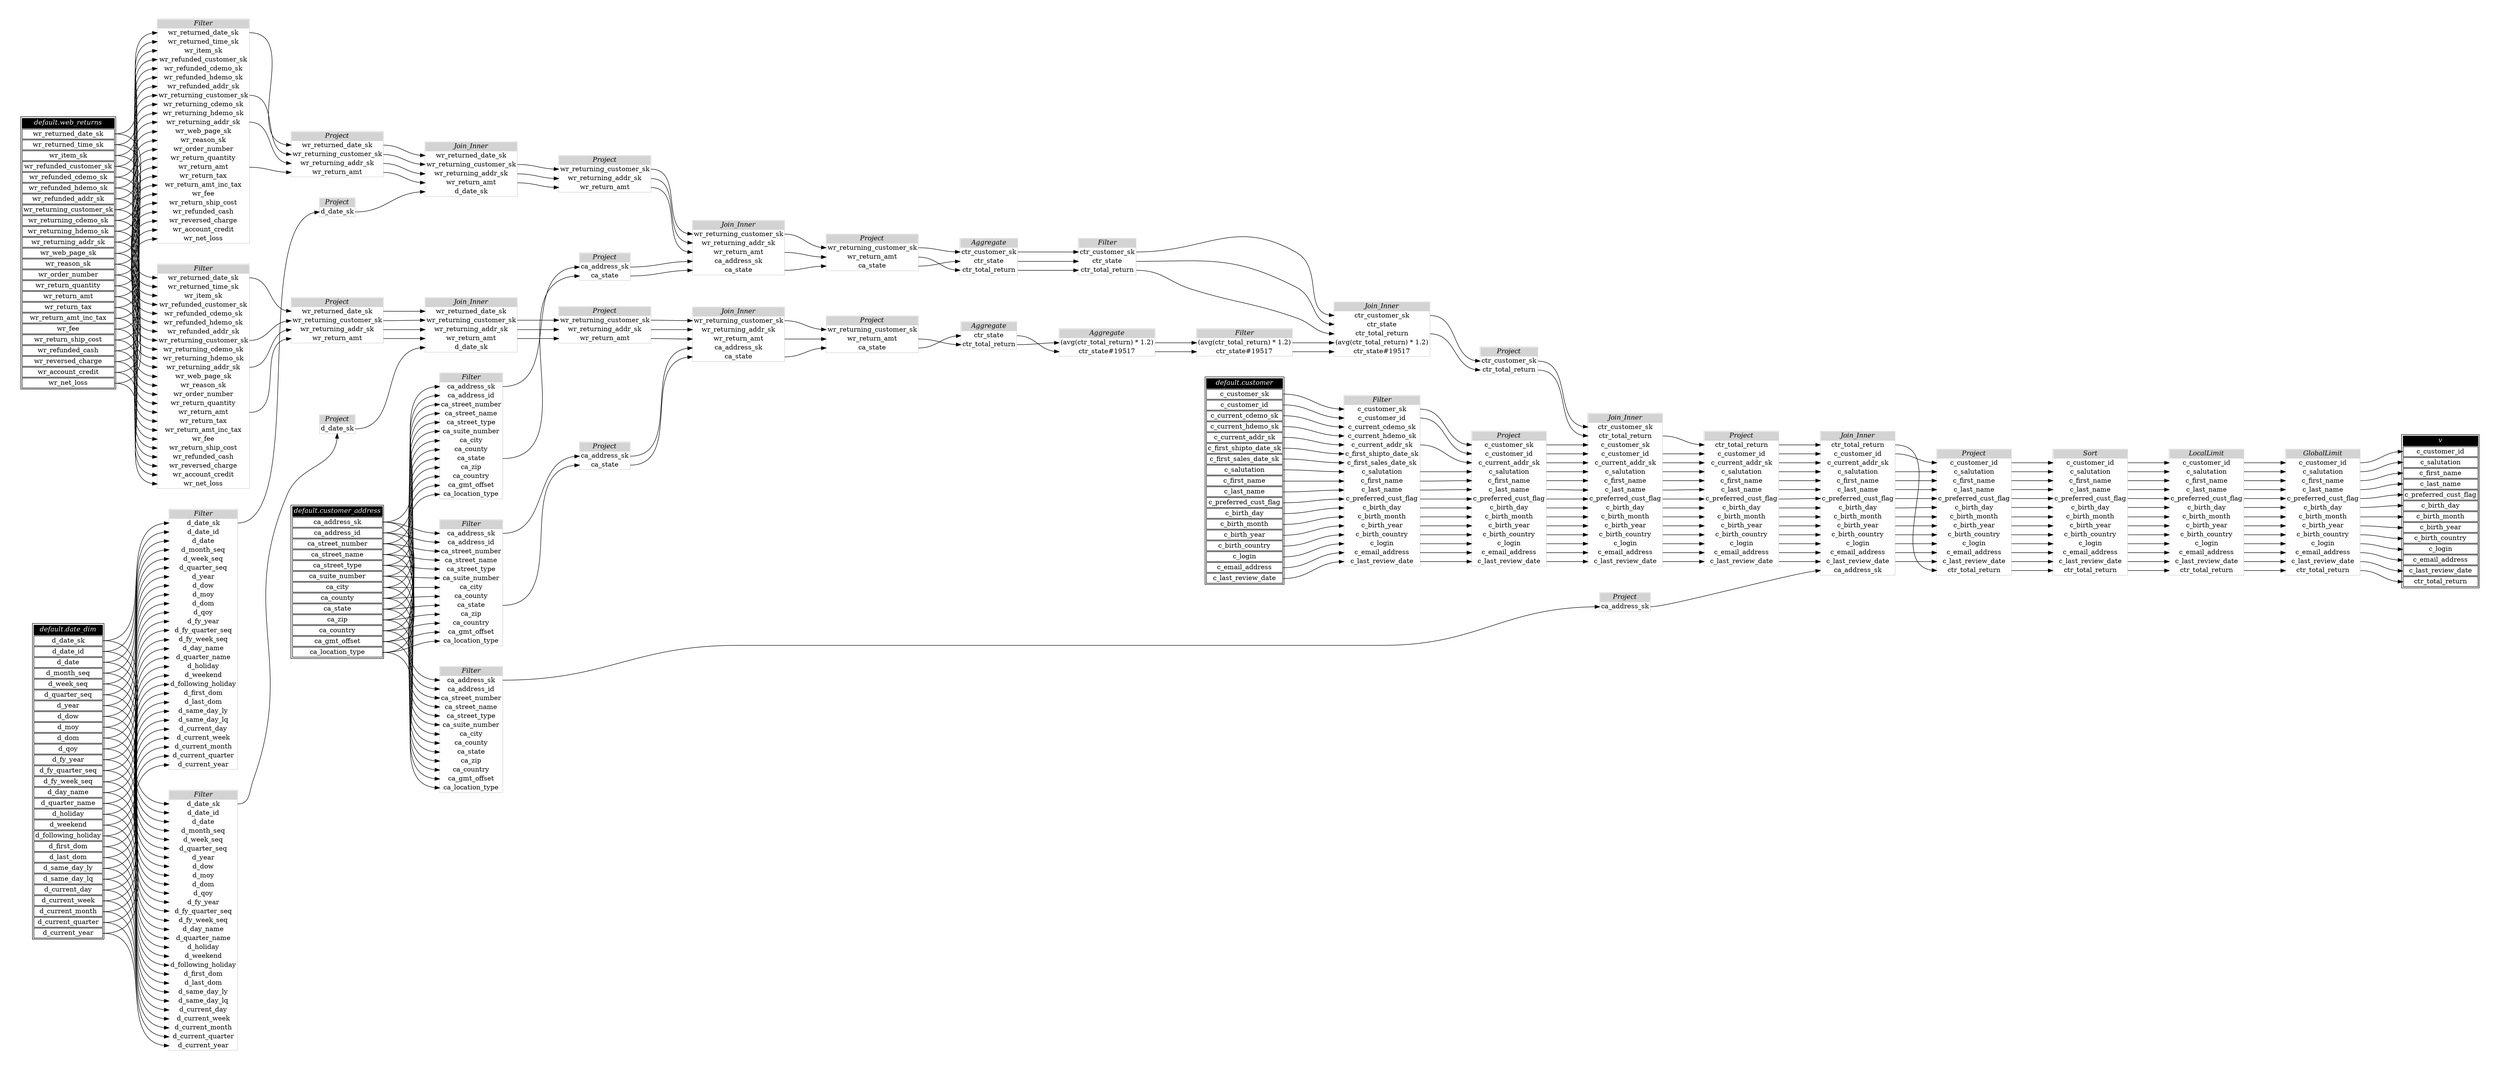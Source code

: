 // Automatically generated by TPCDSFlowTestSuite


digraph {
  graph [pad="0.5" nodesep="0.5" ranksep="1" fontname="Helvetica" rankdir=LR];
  node [shape=plaintext]

  
"Aggregate_2d56319" [label=<
<table color="lightgray" border="1" cellborder="0" cellspacing="0">
  <tr><td bgcolor="lightgray" port="nodeName"><i>Aggregate</i></td></tr>
  <tr><td port="0">ctr_customer_sk</td></tr>
<tr><td port="1">ctr_state</td></tr>
<tr><td port="2">ctr_total_return</td></tr>
</table>>];
     

"Aggregate_b04f2cc" [label=<
<table color="lightgray" border="1" cellborder="0" cellspacing="0">
  <tr><td bgcolor="lightgray" port="nodeName"><i>Aggregate</i></td></tr>
  <tr><td port="0">(avg(ctr_total_return) * 1.2)</td></tr>
<tr><td port="1">ctr_state#19517</td></tr>
</table>>];
     

"Aggregate_bd580b4" [label=<
<table color="lightgray" border="1" cellborder="0" cellspacing="0">
  <tr><td bgcolor="lightgray" port="nodeName"><i>Aggregate</i></td></tr>
  <tr><td port="0">ctr_state</td></tr>
<tr><td port="1">ctr_total_return</td></tr>
</table>>];
     

"Filter_00331c6" [label=<
<table color="lightgray" border="1" cellborder="0" cellspacing="0">
  <tr><td bgcolor="lightgray" port="nodeName"><i>Filter</i></td></tr>
  <tr><td port="0">ca_address_sk</td></tr>
<tr><td port="1">ca_address_id</td></tr>
<tr><td port="2">ca_street_number</td></tr>
<tr><td port="3">ca_street_name</td></tr>
<tr><td port="4">ca_street_type</td></tr>
<tr><td port="5">ca_suite_number</td></tr>
<tr><td port="6">ca_city</td></tr>
<tr><td port="7">ca_county</td></tr>
<tr><td port="8">ca_state</td></tr>
<tr><td port="9">ca_zip</td></tr>
<tr><td port="10">ca_country</td></tr>
<tr><td port="11">ca_gmt_offset</td></tr>
<tr><td port="12">ca_location_type</td></tr>
</table>>];
     

"Filter_186408e" [label=<
<table color="lightgray" border="1" cellborder="0" cellspacing="0">
  <tr><td bgcolor="lightgray" port="nodeName"><i>Filter</i></td></tr>
  <tr><td port="0">(avg(ctr_total_return) * 1.2)</td></tr>
<tr><td port="1">ctr_state#19517</td></tr>
</table>>];
     

"Filter_204a18f" [label=<
<table color="lightgray" border="1" cellborder="0" cellspacing="0">
  <tr><td bgcolor="lightgray" port="nodeName"><i>Filter</i></td></tr>
  <tr><td port="0">ca_address_sk</td></tr>
<tr><td port="1">ca_address_id</td></tr>
<tr><td port="2">ca_street_number</td></tr>
<tr><td port="3">ca_street_name</td></tr>
<tr><td port="4">ca_street_type</td></tr>
<tr><td port="5">ca_suite_number</td></tr>
<tr><td port="6">ca_city</td></tr>
<tr><td port="7">ca_county</td></tr>
<tr><td port="8">ca_state</td></tr>
<tr><td port="9">ca_zip</td></tr>
<tr><td port="10">ca_country</td></tr>
<tr><td port="11">ca_gmt_offset</td></tr>
<tr><td port="12">ca_location_type</td></tr>
</table>>];
     

"Filter_31d8ba4" [label=<
<table color="lightgray" border="1" cellborder="0" cellspacing="0">
  <tr><td bgcolor="lightgray" port="nodeName"><i>Filter</i></td></tr>
  <tr><td port="0">ca_address_sk</td></tr>
<tr><td port="1">ca_address_id</td></tr>
<tr><td port="2">ca_street_number</td></tr>
<tr><td port="3">ca_street_name</td></tr>
<tr><td port="4">ca_street_type</td></tr>
<tr><td port="5">ca_suite_number</td></tr>
<tr><td port="6">ca_city</td></tr>
<tr><td port="7">ca_county</td></tr>
<tr><td port="8">ca_state</td></tr>
<tr><td port="9">ca_zip</td></tr>
<tr><td port="10">ca_country</td></tr>
<tr><td port="11">ca_gmt_offset</td></tr>
<tr><td port="12">ca_location_type</td></tr>
</table>>];
     

"Filter_7f13b83" [label=<
<table color="lightgray" border="1" cellborder="0" cellspacing="0">
  <tr><td bgcolor="lightgray" port="nodeName"><i>Filter</i></td></tr>
  <tr><td port="0">ctr_customer_sk</td></tr>
<tr><td port="1">ctr_state</td></tr>
<tr><td port="2">ctr_total_return</td></tr>
</table>>];
     

"Filter_92d31d2" [label=<
<table color="lightgray" border="1" cellborder="0" cellspacing="0">
  <tr><td bgcolor="lightgray" port="nodeName"><i>Filter</i></td></tr>
  <tr><td port="0">d_date_sk</td></tr>
<tr><td port="1">d_date_id</td></tr>
<tr><td port="2">d_date</td></tr>
<tr><td port="3">d_month_seq</td></tr>
<tr><td port="4">d_week_seq</td></tr>
<tr><td port="5">d_quarter_seq</td></tr>
<tr><td port="6">d_year</td></tr>
<tr><td port="7">d_dow</td></tr>
<tr><td port="8">d_moy</td></tr>
<tr><td port="9">d_dom</td></tr>
<tr><td port="10">d_qoy</td></tr>
<tr><td port="11">d_fy_year</td></tr>
<tr><td port="12">d_fy_quarter_seq</td></tr>
<tr><td port="13">d_fy_week_seq</td></tr>
<tr><td port="14">d_day_name</td></tr>
<tr><td port="15">d_quarter_name</td></tr>
<tr><td port="16">d_holiday</td></tr>
<tr><td port="17">d_weekend</td></tr>
<tr><td port="18">d_following_holiday</td></tr>
<tr><td port="19">d_first_dom</td></tr>
<tr><td port="20">d_last_dom</td></tr>
<tr><td port="21">d_same_day_ly</td></tr>
<tr><td port="22">d_same_day_lq</td></tr>
<tr><td port="23">d_current_day</td></tr>
<tr><td port="24">d_current_week</td></tr>
<tr><td port="25">d_current_month</td></tr>
<tr><td port="26">d_current_quarter</td></tr>
<tr><td port="27">d_current_year</td></tr>
</table>>];
     

"Filter_9454e0f" [label=<
<table color="lightgray" border="1" cellborder="0" cellspacing="0">
  <tr><td bgcolor="lightgray" port="nodeName"><i>Filter</i></td></tr>
  <tr><td port="0">d_date_sk</td></tr>
<tr><td port="1">d_date_id</td></tr>
<tr><td port="2">d_date</td></tr>
<tr><td port="3">d_month_seq</td></tr>
<tr><td port="4">d_week_seq</td></tr>
<tr><td port="5">d_quarter_seq</td></tr>
<tr><td port="6">d_year</td></tr>
<tr><td port="7">d_dow</td></tr>
<tr><td port="8">d_moy</td></tr>
<tr><td port="9">d_dom</td></tr>
<tr><td port="10">d_qoy</td></tr>
<tr><td port="11">d_fy_year</td></tr>
<tr><td port="12">d_fy_quarter_seq</td></tr>
<tr><td port="13">d_fy_week_seq</td></tr>
<tr><td port="14">d_day_name</td></tr>
<tr><td port="15">d_quarter_name</td></tr>
<tr><td port="16">d_holiday</td></tr>
<tr><td port="17">d_weekend</td></tr>
<tr><td port="18">d_following_holiday</td></tr>
<tr><td port="19">d_first_dom</td></tr>
<tr><td port="20">d_last_dom</td></tr>
<tr><td port="21">d_same_day_ly</td></tr>
<tr><td port="22">d_same_day_lq</td></tr>
<tr><td port="23">d_current_day</td></tr>
<tr><td port="24">d_current_week</td></tr>
<tr><td port="25">d_current_month</td></tr>
<tr><td port="26">d_current_quarter</td></tr>
<tr><td port="27">d_current_year</td></tr>
</table>>];
     

"Filter_b6651e0" [label=<
<table color="lightgray" border="1" cellborder="0" cellspacing="0">
  <tr><td bgcolor="lightgray" port="nodeName"><i>Filter</i></td></tr>
  <tr><td port="0">c_customer_sk</td></tr>
<tr><td port="1">c_customer_id</td></tr>
<tr><td port="2">c_current_cdemo_sk</td></tr>
<tr><td port="3">c_current_hdemo_sk</td></tr>
<tr><td port="4">c_current_addr_sk</td></tr>
<tr><td port="5">c_first_shipto_date_sk</td></tr>
<tr><td port="6">c_first_sales_date_sk</td></tr>
<tr><td port="7">c_salutation</td></tr>
<tr><td port="8">c_first_name</td></tr>
<tr><td port="9">c_last_name</td></tr>
<tr><td port="10">c_preferred_cust_flag</td></tr>
<tr><td port="11">c_birth_day</td></tr>
<tr><td port="12">c_birth_month</td></tr>
<tr><td port="13">c_birth_year</td></tr>
<tr><td port="14">c_birth_country</td></tr>
<tr><td port="15">c_login</td></tr>
<tr><td port="16">c_email_address</td></tr>
<tr><td port="17">c_last_review_date</td></tr>
</table>>];
     

"Filter_ca745ea" [label=<
<table color="lightgray" border="1" cellborder="0" cellspacing="0">
  <tr><td bgcolor="lightgray" port="nodeName"><i>Filter</i></td></tr>
  <tr><td port="0">wr_returned_date_sk</td></tr>
<tr><td port="1">wr_returned_time_sk</td></tr>
<tr><td port="2">wr_item_sk</td></tr>
<tr><td port="3">wr_refunded_customer_sk</td></tr>
<tr><td port="4">wr_refunded_cdemo_sk</td></tr>
<tr><td port="5">wr_refunded_hdemo_sk</td></tr>
<tr><td port="6">wr_refunded_addr_sk</td></tr>
<tr><td port="7">wr_returning_customer_sk</td></tr>
<tr><td port="8">wr_returning_cdemo_sk</td></tr>
<tr><td port="9">wr_returning_hdemo_sk</td></tr>
<tr><td port="10">wr_returning_addr_sk</td></tr>
<tr><td port="11">wr_web_page_sk</td></tr>
<tr><td port="12">wr_reason_sk</td></tr>
<tr><td port="13">wr_order_number</td></tr>
<tr><td port="14">wr_return_quantity</td></tr>
<tr><td port="15">wr_return_amt</td></tr>
<tr><td port="16">wr_return_tax</td></tr>
<tr><td port="17">wr_return_amt_inc_tax</td></tr>
<tr><td port="18">wr_fee</td></tr>
<tr><td port="19">wr_return_ship_cost</td></tr>
<tr><td port="20">wr_refunded_cash</td></tr>
<tr><td port="21">wr_reversed_charge</td></tr>
<tr><td port="22">wr_account_credit</td></tr>
<tr><td port="23">wr_net_loss</td></tr>
</table>>];
     

"Filter_fe03431" [label=<
<table color="lightgray" border="1" cellborder="0" cellspacing="0">
  <tr><td bgcolor="lightgray" port="nodeName"><i>Filter</i></td></tr>
  <tr><td port="0">wr_returned_date_sk</td></tr>
<tr><td port="1">wr_returned_time_sk</td></tr>
<tr><td port="2">wr_item_sk</td></tr>
<tr><td port="3">wr_refunded_customer_sk</td></tr>
<tr><td port="4">wr_refunded_cdemo_sk</td></tr>
<tr><td port="5">wr_refunded_hdemo_sk</td></tr>
<tr><td port="6">wr_refunded_addr_sk</td></tr>
<tr><td port="7">wr_returning_customer_sk</td></tr>
<tr><td port="8">wr_returning_cdemo_sk</td></tr>
<tr><td port="9">wr_returning_hdemo_sk</td></tr>
<tr><td port="10">wr_returning_addr_sk</td></tr>
<tr><td port="11">wr_web_page_sk</td></tr>
<tr><td port="12">wr_reason_sk</td></tr>
<tr><td port="13">wr_order_number</td></tr>
<tr><td port="14">wr_return_quantity</td></tr>
<tr><td port="15">wr_return_amt</td></tr>
<tr><td port="16">wr_return_tax</td></tr>
<tr><td port="17">wr_return_amt_inc_tax</td></tr>
<tr><td port="18">wr_fee</td></tr>
<tr><td port="19">wr_return_ship_cost</td></tr>
<tr><td port="20">wr_refunded_cash</td></tr>
<tr><td port="21">wr_reversed_charge</td></tr>
<tr><td port="22">wr_account_credit</td></tr>
<tr><td port="23">wr_net_loss</td></tr>
</table>>];
     

"GlobalLimit_065fdc6" [label=<
<table color="lightgray" border="1" cellborder="0" cellspacing="0">
  <tr><td bgcolor="lightgray" port="nodeName"><i>GlobalLimit</i></td></tr>
  <tr><td port="0">c_customer_id</td></tr>
<tr><td port="1">c_salutation</td></tr>
<tr><td port="2">c_first_name</td></tr>
<tr><td port="3">c_last_name</td></tr>
<tr><td port="4">c_preferred_cust_flag</td></tr>
<tr><td port="5">c_birth_day</td></tr>
<tr><td port="6">c_birth_month</td></tr>
<tr><td port="7">c_birth_year</td></tr>
<tr><td port="8">c_birth_country</td></tr>
<tr><td port="9">c_login</td></tr>
<tr><td port="10">c_email_address</td></tr>
<tr><td port="11">c_last_review_date</td></tr>
<tr><td port="12">ctr_total_return</td></tr>
</table>>];
     

"Join_Inner_14cf0bb" [label=<
<table color="lightgray" border="1" cellborder="0" cellspacing="0">
  <tr><td bgcolor="lightgray" port="nodeName"><i>Join_Inner</i></td></tr>
  <tr><td port="0">wr_returned_date_sk</td></tr>
<tr><td port="1">wr_returning_customer_sk</td></tr>
<tr><td port="2">wr_returning_addr_sk</td></tr>
<tr><td port="3">wr_return_amt</td></tr>
<tr><td port="4">d_date_sk</td></tr>
</table>>];
     

"Join_Inner_4dce1bd" [label=<
<table color="lightgray" border="1" cellborder="0" cellspacing="0">
  <tr><td bgcolor="lightgray" port="nodeName"><i>Join_Inner</i></td></tr>
  <tr><td port="0">wr_returning_customer_sk</td></tr>
<tr><td port="1">wr_returning_addr_sk</td></tr>
<tr><td port="2">wr_return_amt</td></tr>
<tr><td port="3">ca_address_sk</td></tr>
<tr><td port="4">ca_state</td></tr>
</table>>];
     

"Join_Inner_4f427f0" [label=<
<table color="lightgray" border="1" cellborder="0" cellspacing="0">
  <tr><td bgcolor="lightgray" port="nodeName"><i>Join_Inner</i></td></tr>
  <tr><td port="0">ctr_customer_sk</td></tr>
<tr><td port="1">ctr_total_return</td></tr>
<tr><td port="2">c_customer_sk</td></tr>
<tr><td port="3">c_customer_id</td></tr>
<tr><td port="4">c_current_addr_sk</td></tr>
<tr><td port="5">c_salutation</td></tr>
<tr><td port="6">c_first_name</td></tr>
<tr><td port="7">c_last_name</td></tr>
<tr><td port="8">c_preferred_cust_flag</td></tr>
<tr><td port="9">c_birth_day</td></tr>
<tr><td port="10">c_birth_month</td></tr>
<tr><td port="11">c_birth_year</td></tr>
<tr><td port="12">c_birth_country</td></tr>
<tr><td port="13">c_login</td></tr>
<tr><td port="14">c_email_address</td></tr>
<tr><td port="15">c_last_review_date</td></tr>
</table>>];
     

"Join_Inner_82c4326" [label=<
<table color="lightgray" border="1" cellborder="0" cellspacing="0">
  <tr><td bgcolor="lightgray" port="nodeName"><i>Join_Inner</i></td></tr>
  <tr><td port="0">ctr_customer_sk</td></tr>
<tr><td port="1">ctr_state</td></tr>
<tr><td port="2">ctr_total_return</td></tr>
<tr><td port="3">(avg(ctr_total_return) * 1.2)</td></tr>
<tr><td port="4">ctr_state#19517</td></tr>
</table>>];
     

"Join_Inner_9dbd5f4" [label=<
<table color="lightgray" border="1" cellborder="0" cellspacing="0">
  <tr><td bgcolor="lightgray" port="nodeName"><i>Join_Inner</i></td></tr>
  <tr><td port="0">wr_returning_customer_sk</td></tr>
<tr><td port="1">wr_returning_addr_sk</td></tr>
<tr><td port="2">wr_return_amt</td></tr>
<tr><td port="3">ca_address_sk</td></tr>
<tr><td port="4">ca_state</td></tr>
</table>>];
     

"Join_Inner_c029027" [label=<
<table color="lightgray" border="1" cellborder="0" cellspacing="0">
  <tr><td bgcolor="lightgray" port="nodeName"><i>Join_Inner</i></td></tr>
  <tr><td port="0">ctr_total_return</td></tr>
<tr><td port="1">c_customer_id</td></tr>
<tr><td port="2">c_current_addr_sk</td></tr>
<tr><td port="3">c_salutation</td></tr>
<tr><td port="4">c_first_name</td></tr>
<tr><td port="5">c_last_name</td></tr>
<tr><td port="6">c_preferred_cust_flag</td></tr>
<tr><td port="7">c_birth_day</td></tr>
<tr><td port="8">c_birth_month</td></tr>
<tr><td port="9">c_birth_year</td></tr>
<tr><td port="10">c_birth_country</td></tr>
<tr><td port="11">c_login</td></tr>
<tr><td port="12">c_email_address</td></tr>
<tr><td port="13">c_last_review_date</td></tr>
<tr><td port="14">ca_address_sk</td></tr>
</table>>];
     

"Join_Inner_d0388e9" [label=<
<table color="lightgray" border="1" cellborder="0" cellspacing="0">
  <tr><td bgcolor="lightgray" port="nodeName"><i>Join_Inner</i></td></tr>
  <tr><td port="0">wr_returned_date_sk</td></tr>
<tr><td port="1">wr_returning_customer_sk</td></tr>
<tr><td port="2">wr_returning_addr_sk</td></tr>
<tr><td port="3">wr_return_amt</td></tr>
<tr><td port="4">d_date_sk</td></tr>
</table>>];
     

"LocalLimit_7e1ad42" [label=<
<table color="lightgray" border="1" cellborder="0" cellspacing="0">
  <tr><td bgcolor="lightgray" port="nodeName"><i>LocalLimit</i></td></tr>
  <tr><td port="0">c_customer_id</td></tr>
<tr><td port="1">c_salutation</td></tr>
<tr><td port="2">c_first_name</td></tr>
<tr><td port="3">c_last_name</td></tr>
<tr><td port="4">c_preferred_cust_flag</td></tr>
<tr><td port="5">c_birth_day</td></tr>
<tr><td port="6">c_birth_month</td></tr>
<tr><td port="7">c_birth_year</td></tr>
<tr><td port="8">c_birth_country</td></tr>
<tr><td port="9">c_login</td></tr>
<tr><td port="10">c_email_address</td></tr>
<tr><td port="11">c_last_review_date</td></tr>
<tr><td port="12">ctr_total_return</td></tr>
</table>>];
     

"Project_11c05a2" [label=<
<table color="lightgray" border="1" cellborder="0" cellspacing="0">
  <tr><td bgcolor="lightgray" port="nodeName"><i>Project</i></td></tr>
  <tr><td port="0">wr_returning_customer_sk</td></tr>
<tr><td port="1">wr_returning_addr_sk</td></tr>
<tr><td port="2">wr_return_amt</td></tr>
</table>>];
     

"Project_20a8643" [label=<
<table color="lightgray" border="1" cellborder="0" cellspacing="0">
  <tr><td bgcolor="lightgray" port="nodeName"><i>Project</i></td></tr>
  <tr><td port="0">wr_returning_customer_sk</td></tr>
<tr><td port="1">wr_return_amt</td></tr>
<tr><td port="2">ca_state</td></tr>
</table>>];
     

"Project_303c911" [label=<
<table color="lightgray" border="1" cellborder="0" cellspacing="0">
  <tr><td bgcolor="lightgray" port="nodeName"><i>Project</i></td></tr>
  <tr><td port="0">c_customer_id</td></tr>
<tr><td port="1">c_salutation</td></tr>
<tr><td port="2">c_first_name</td></tr>
<tr><td port="3">c_last_name</td></tr>
<tr><td port="4">c_preferred_cust_flag</td></tr>
<tr><td port="5">c_birth_day</td></tr>
<tr><td port="6">c_birth_month</td></tr>
<tr><td port="7">c_birth_year</td></tr>
<tr><td port="8">c_birth_country</td></tr>
<tr><td port="9">c_login</td></tr>
<tr><td port="10">c_email_address</td></tr>
<tr><td port="11">c_last_review_date</td></tr>
<tr><td port="12">ctr_total_return</td></tr>
</table>>];
     

"Project_4fbf336" [label=<
<table color="lightgray" border="1" cellborder="0" cellspacing="0">
  <tr><td bgcolor="lightgray" port="nodeName"><i>Project</i></td></tr>
  <tr><td port="0">wr_returning_customer_sk</td></tr>
<tr><td port="1">wr_returning_addr_sk</td></tr>
<tr><td port="2">wr_return_amt</td></tr>
</table>>];
     

"Project_5a2f5d8" [label=<
<table color="lightgray" border="1" cellborder="0" cellspacing="0">
  <tr><td bgcolor="lightgray" port="nodeName"><i>Project</i></td></tr>
  <tr><td port="0">ca_address_sk</td></tr>
<tr><td port="1">ca_state</td></tr>
</table>>];
     

"Project_5f539d2" [label=<
<table color="lightgray" border="1" cellborder="0" cellspacing="0">
  <tr><td bgcolor="lightgray" port="nodeName"><i>Project</i></td></tr>
  <tr><td port="0">wr_returning_customer_sk</td></tr>
<tr><td port="1">wr_return_amt</td></tr>
<tr><td port="2">ca_state</td></tr>
</table>>];
     

"Project_633ce6a" [label=<
<table color="lightgray" border="1" cellborder="0" cellspacing="0">
  <tr><td bgcolor="lightgray" port="nodeName"><i>Project</i></td></tr>
  <tr><td port="0">wr_returned_date_sk</td></tr>
<tr><td port="1">wr_returning_customer_sk</td></tr>
<tr><td port="2">wr_returning_addr_sk</td></tr>
<tr><td port="3">wr_return_amt</td></tr>
</table>>];
     

"Project_6c75e15" [label=<
<table color="lightgray" border="1" cellborder="0" cellspacing="0">
  <tr><td bgcolor="lightgray" port="nodeName"><i>Project</i></td></tr>
  <tr><td port="0">ctr_total_return</td></tr>
<tr><td port="1">c_customer_id</td></tr>
<tr><td port="2">c_current_addr_sk</td></tr>
<tr><td port="3">c_salutation</td></tr>
<tr><td port="4">c_first_name</td></tr>
<tr><td port="5">c_last_name</td></tr>
<tr><td port="6">c_preferred_cust_flag</td></tr>
<tr><td port="7">c_birth_day</td></tr>
<tr><td port="8">c_birth_month</td></tr>
<tr><td port="9">c_birth_year</td></tr>
<tr><td port="10">c_birth_country</td></tr>
<tr><td port="11">c_login</td></tr>
<tr><td port="12">c_email_address</td></tr>
<tr><td port="13">c_last_review_date</td></tr>
</table>>];
     

"Project_8c1c619" [label=<
<table color="lightgray" border="1" cellborder="0" cellspacing="0">
  <tr><td bgcolor="lightgray" port="nodeName"><i>Project</i></td></tr>
  <tr><td port="0">ctr_customer_sk</td></tr>
<tr><td port="1">ctr_total_return</td></tr>
</table>>];
     

"Project_a322d6f" [label=<
<table color="lightgray" border="1" cellborder="0" cellspacing="0">
  <tr><td bgcolor="lightgray" port="nodeName"><i>Project</i></td></tr>
  <tr><td port="0">wr_returned_date_sk</td></tr>
<tr><td port="1">wr_returning_customer_sk</td></tr>
<tr><td port="2">wr_returning_addr_sk</td></tr>
<tr><td port="3">wr_return_amt</td></tr>
</table>>];
     

"Project_b4bfd93" [label=<
<table color="lightgray" border="1" cellborder="0" cellspacing="0">
  <tr><td bgcolor="lightgray" port="nodeName"><i>Project</i></td></tr>
  <tr><td port="0">d_date_sk</td></tr>
</table>>];
     

"Project_d592326" [label=<
<table color="lightgray" border="1" cellborder="0" cellspacing="0">
  <tr><td bgcolor="lightgray" port="nodeName"><i>Project</i></td></tr>
  <tr><td port="0">ca_address_sk</td></tr>
<tr><td port="1">ca_state</td></tr>
</table>>];
     

"Project_f1a3f2e" [label=<
<table color="lightgray" border="1" cellborder="0" cellspacing="0">
  <tr><td bgcolor="lightgray" port="nodeName"><i>Project</i></td></tr>
  <tr><td port="0">c_customer_sk</td></tr>
<tr><td port="1">c_customer_id</td></tr>
<tr><td port="2">c_current_addr_sk</td></tr>
<tr><td port="3">c_salutation</td></tr>
<tr><td port="4">c_first_name</td></tr>
<tr><td port="5">c_last_name</td></tr>
<tr><td port="6">c_preferred_cust_flag</td></tr>
<tr><td port="7">c_birth_day</td></tr>
<tr><td port="8">c_birth_month</td></tr>
<tr><td port="9">c_birth_year</td></tr>
<tr><td port="10">c_birth_country</td></tr>
<tr><td port="11">c_login</td></tr>
<tr><td port="12">c_email_address</td></tr>
<tr><td port="13">c_last_review_date</td></tr>
</table>>];
     

"Project_f730664" [label=<
<table color="lightgray" border="1" cellborder="0" cellspacing="0">
  <tr><td bgcolor="lightgray" port="nodeName"><i>Project</i></td></tr>
  <tr><td port="0">d_date_sk</td></tr>
</table>>];
     

"Project_ffad542" [label=<
<table color="lightgray" border="1" cellborder="0" cellspacing="0">
  <tr><td bgcolor="lightgray" port="nodeName"><i>Project</i></td></tr>
  <tr><td port="0">ca_address_sk</td></tr>
</table>>];
     

"Sort_6234a80" [label=<
<table color="lightgray" border="1" cellborder="0" cellspacing="0">
  <tr><td bgcolor="lightgray" port="nodeName"><i>Sort</i></td></tr>
  <tr><td port="0">c_customer_id</td></tr>
<tr><td port="1">c_salutation</td></tr>
<tr><td port="2">c_first_name</td></tr>
<tr><td port="3">c_last_name</td></tr>
<tr><td port="4">c_preferred_cust_flag</td></tr>
<tr><td port="5">c_birth_day</td></tr>
<tr><td port="6">c_birth_month</td></tr>
<tr><td port="7">c_birth_year</td></tr>
<tr><td port="8">c_birth_country</td></tr>
<tr><td port="9">c_login</td></tr>
<tr><td port="10">c_email_address</td></tr>
<tr><td port="11">c_last_review_date</td></tr>
<tr><td port="12">ctr_total_return</td></tr>
</table>>];
     

"default.customer" [color="black" label=<
<table>
  <tr><td bgcolor="black" port="nodeName"><i><font color="white">default.customer</font></i></td></tr>
  <tr><td port="0">c_customer_sk</td></tr>
<tr><td port="1">c_customer_id</td></tr>
<tr><td port="2">c_current_cdemo_sk</td></tr>
<tr><td port="3">c_current_hdemo_sk</td></tr>
<tr><td port="4">c_current_addr_sk</td></tr>
<tr><td port="5">c_first_shipto_date_sk</td></tr>
<tr><td port="6">c_first_sales_date_sk</td></tr>
<tr><td port="7">c_salutation</td></tr>
<tr><td port="8">c_first_name</td></tr>
<tr><td port="9">c_last_name</td></tr>
<tr><td port="10">c_preferred_cust_flag</td></tr>
<tr><td port="11">c_birth_day</td></tr>
<tr><td port="12">c_birth_month</td></tr>
<tr><td port="13">c_birth_year</td></tr>
<tr><td port="14">c_birth_country</td></tr>
<tr><td port="15">c_login</td></tr>
<tr><td port="16">c_email_address</td></tr>
<tr><td port="17">c_last_review_date</td></tr>
</table>>];
     

"default.customer_address" [color="black" label=<
<table>
  <tr><td bgcolor="black" port="nodeName"><i><font color="white">default.customer_address</font></i></td></tr>
  <tr><td port="0">ca_address_sk</td></tr>
<tr><td port="1">ca_address_id</td></tr>
<tr><td port="2">ca_street_number</td></tr>
<tr><td port="3">ca_street_name</td></tr>
<tr><td port="4">ca_street_type</td></tr>
<tr><td port="5">ca_suite_number</td></tr>
<tr><td port="6">ca_city</td></tr>
<tr><td port="7">ca_county</td></tr>
<tr><td port="8">ca_state</td></tr>
<tr><td port="9">ca_zip</td></tr>
<tr><td port="10">ca_country</td></tr>
<tr><td port="11">ca_gmt_offset</td></tr>
<tr><td port="12">ca_location_type</td></tr>
</table>>];
     

"default.date_dim" [color="black" label=<
<table>
  <tr><td bgcolor="black" port="nodeName"><i><font color="white">default.date_dim</font></i></td></tr>
  <tr><td port="0">d_date_sk</td></tr>
<tr><td port="1">d_date_id</td></tr>
<tr><td port="2">d_date</td></tr>
<tr><td port="3">d_month_seq</td></tr>
<tr><td port="4">d_week_seq</td></tr>
<tr><td port="5">d_quarter_seq</td></tr>
<tr><td port="6">d_year</td></tr>
<tr><td port="7">d_dow</td></tr>
<tr><td port="8">d_moy</td></tr>
<tr><td port="9">d_dom</td></tr>
<tr><td port="10">d_qoy</td></tr>
<tr><td port="11">d_fy_year</td></tr>
<tr><td port="12">d_fy_quarter_seq</td></tr>
<tr><td port="13">d_fy_week_seq</td></tr>
<tr><td port="14">d_day_name</td></tr>
<tr><td port="15">d_quarter_name</td></tr>
<tr><td port="16">d_holiday</td></tr>
<tr><td port="17">d_weekend</td></tr>
<tr><td port="18">d_following_holiday</td></tr>
<tr><td port="19">d_first_dom</td></tr>
<tr><td port="20">d_last_dom</td></tr>
<tr><td port="21">d_same_day_ly</td></tr>
<tr><td port="22">d_same_day_lq</td></tr>
<tr><td port="23">d_current_day</td></tr>
<tr><td port="24">d_current_week</td></tr>
<tr><td port="25">d_current_month</td></tr>
<tr><td port="26">d_current_quarter</td></tr>
<tr><td port="27">d_current_year</td></tr>
</table>>];
     

"default.web_returns" [color="black" label=<
<table>
  <tr><td bgcolor="black" port="nodeName"><i><font color="white">default.web_returns</font></i></td></tr>
  <tr><td port="0">wr_returned_date_sk</td></tr>
<tr><td port="1">wr_returned_time_sk</td></tr>
<tr><td port="2">wr_item_sk</td></tr>
<tr><td port="3">wr_refunded_customer_sk</td></tr>
<tr><td port="4">wr_refunded_cdemo_sk</td></tr>
<tr><td port="5">wr_refunded_hdemo_sk</td></tr>
<tr><td port="6">wr_refunded_addr_sk</td></tr>
<tr><td port="7">wr_returning_customer_sk</td></tr>
<tr><td port="8">wr_returning_cdemo_sk</td></tr>
<tr><td port="9">wr_returning_hdemo_sk</td></tr>
<tr><td port="10">wr_returning_addr_sk</td></tr>
<tr><td port="11">wr_web_page_sk</td></tr>
<tr><td port="12">wr_reason_sk</td></tr>
<tr><td port="13">wr_order_number</td></tr>
<tr><td port="14">wr_return_quantity</td></tr>
<tr><td port="15">wr_return_amt</td></tr>
<tr><td port="16">wr_return_tax</td></tr>
<tr><td port="17">wr_return_amt_inc_tax</td></tr>
<tr><td port="18">wr_fee</td></tr>
<tr><td port="19">wr_return_ship_cost</td></tr>
<tr><td port="20">wr_refunded_cash</td></tr>
<tr><td port="21">wr_reversed_charge</td></tr>
<tr><td port="22">wr_account_credit</td></tr>
<tr><td port="23">wr_net_loss</td></tr>
</table>>];
     

"v" [color="black" label=<
<table>
  <tr><td bgcolor="black" port="nodeName"><i><font color="white">v</font></i></td></tr>
  <tr><td port="0">c_customer_id</td></tr>
<tr><td port="1">c_salutation</td></tr>
<tr><td port="2">c_first_name</td></tr>
<tr><td port="3">c_last_name</td></tr>
<tr><td port="4">c_preferred_cust_flag</td></tr>
<tr><td port="5">c_birth_day</td></tr>
<tr><td port="6">c_birth_month</td></tr>
<tr><td port="7">c_birth_year</td></tr>
<tr><td port="8">c_birth_country</td></tr>
<tr><td port="9">c_login</td></tr>
<tr><td port="10">c_email_address</td></tr>
<tr><td port="11">c_last_review_date</td></tr>
<tr><td port="12">ctr_total_return</td></tr>
</table>>];
     
  "Aggregate_2d56319":0 -> "Filter_7f13b83":0;
"Aggregate_2d56319":1 -> "Filter_7f13b83":1;
"Aggregate_2d56319":2 -> "Filter_7f13b83":2;
"Aggregate_b04f2cc":0 -> "Filter_186408e":0;
"Aggregate_b04f2cc":1 -> "Filter_186408e":1;
"Aggregate_bd580b4":0 -> "Aggregate_b04f2cc":1;
"Aggregate_bd580b4":1 -> "Aggregate_b04f2cc":0;
"Filter_00331c6":0 -> "Project_ffad542":0;
"Filter_186408e":0 -> "Join_Inner_82c4326":3;
"Filter_186408e":1 -> "Join_Inner_82c4326":4;
"Filter_204a18f":0 -> "Project_d592326":0;
"Filter_204a18f":8 -> "Project_d592326":1;
"Filter_31d8ba4":0 -> "Project_5a2f5d8":0;
"Filter_31d8ba4":8 -> "Project_5a2f5d8":1;
"Filter_7f13b83":0 -> "Join_Inner_82c4326":0;
"Filter_7f13b83":1 -> "Join_Inner_82c4326":1;
"Filter_7f13b83":2 -> "Join_Inner_82c4326":2;
"Filter_92d31d2":0 -> "Project_b4bfd93":0;
"Filter_9454e0f":0 -> "Project_f730664":0;
"Filter_b6651e0":0 -> "Project_f1a3f2e":0;
"Filter_b6651e0":1 -> "Project_f1a3f2e":1;
"Filter_b6651e0":10 -> "Project_f1a3f2e":6;
"Filter_b6651e0":11 -> "Project_f1a3f2e":7;
"Filter_b6651e0":12 -> "Project_f1a3f2e":8;
"Filter_b6651e0":13 -> "Project_f1a3f2e":9;
"Filter_b6651e0":14 -> "Project_f1a3f2e":10;
"Filter_b6651e0":15 -> "Project_f1a3f2e":11;
"Filter_b6651e0":16 -> "Project_f1a3f2e":12;
"Filter_b6651e0":17 -> "Project_f1a3f2e":13;
"Filter_b6651e0":4 -> "Project_f1a3f2e":2;
"Filter_b6651e0":7 -> "Project_f1a3f2e":3;
"Filter_b6651e0":8 -> "Project_f1a3f2e":4;
"Filter_b6651e0":9 -> "Project_f1a3f2e":5;
"Filter_ca745ea":0 -> "Project_a322d6f":0;
"Filter_ca745ea":10 -> "Project_a322d6f":2;
"Filter_ca745ea":15 -> "Project_a322d6f":3;
"Filter_ca745ea":7 -> "Project_a322d6f":1;
"Filter_fe03431":0 -> "Project_633ce6a":0;
"Filter_fe03431":10 -> "Project_633ce6a":2;
"Filter_fe03431":15 -> "Project_633ce6a":3;
"Filter_fe03431":7 -> "Project_633ce6a":1;
"GlobalLimit_065fdc6":0 -> "v":0;
"GlobalLimit_065fdc6":1 -> "v":1;
"GlobalLimit_065fdc6":10 -> "v":10;
"GlobalLimit_065fdc6":11 -> "v":11;
"GlobalLimit_065fdc6":12 -> "v":12;
"GlobalLimit_065fdc6":2 -> "v":2;
"GlobalLimit_065fdc6":3 -> "v":3;
"GlobalLimit_065fdc6":4 -> "v":4;
"GlobalLimit_065fdc6":5 -> "v":5;
"GlobalLimit_065fdc6":6 -> "v":6;
"GlobalLimit_065fdc6":7 -> "v":7;
"GlobalLimit_065fdc6":8 -> "v":8;
"GlobalLimit_065fdc6":9 -> "v":9;
"Join_Inner_14cf0bb":1 -> "Project_11c05a2":0;
"Join_Inner_14cf0bb":2 -> "Project_11c05a2":1;
"Join_Inner_14cf0bb":3 -> "Project_11c05a2":2;
"Join_Inner_4dce1bd":0 -> "Project_20a8643":0;
"Join_Inner_4dce1bd":2 -> "Project_20a8643":1;
"Join_Inner_4dce1bd":4 -> "Project_20a8643":2;
"Join_Inner_4f427f0":1 -> "Project_6c75e15":0;
"Join_Inner_4f427f0":10 -> "Project_6c75e15":8;
"Join_Inner_4f427f0":11 -> "Project_6c75e15":9;
"Join_Inner_4f427f0":12 -> "Project_6c75e15":10;
"Join_Inner_4f427f0":13 -> "Project_6c75e15":11;
"Join_Inner_4f427f0":14 -> "Project_6c75e15":12;
"Join_Inner_4f427f0":15 -> "Project_6c75e15":13;
"Join_Inner_4f427f0":3 -> "Project_6c75e15":1;
"Join_Inner_4f427f0":4 -> "Project_6c75e15":2;
"Join_Inner_4f427f0":5 -> "Project_6c75e15":3;
"Join_Inner_4f427f0":6 -> "Project_6c75e15":4;
"Join_Inner_4f427f0":7 -> "Project_6c75e15":5;
"Join_Inner_4f427f0":8 -> "Project_6c75e15":6;
"Join_Inner_4f427f0":9 -> "Project_6c75e15":7;
"Join_Inner_82c4326":0 -> "Project_8c1c619":0;
"Join_Inner_82c4326":2 -> "Project_8c1c619":1;
"Join_Inner_9dbd5f4":0 -> "Project_5f539d2":0;
"Join_Inner_9dbd5f4":2 -> "Project_5f539d2":1;
"Join_Inner_9dbd5f4":4 -> "Project_5f539d2":2;
"Join_Inner_c029027":0 -> "Project_303c911":12;
"Join_Inner_c029027":1 -> "Project_303c911":0;
"Join_Inner_c029027":10 -> "Project_303c911":8;
"Join_Inner_c029027":11 -> "Project_303c911":9;
"Join_Inner_c029027":12 -> "Project_303c911":10;
"Join_Inner_c029027":13 -> "Project_303c911":11;
"Join_Inner_c029027":3 -> "Project_303c911":1;
"Join_Inner_c029027":4 -> "Project_303c911":2;
"Join_Inner_c029027":5 -> "Project_303c911":3;
"Join_Inner_c029027":6 -> "Project_303c911":4;
"Join_Inner_c029027":7 -> "Project_303c911":5;
"Join_Inner_c029027":8 -> "Project_303c911":6;
"Join_Inner_c029027":9 -> "Project_303c911":7;
"Join_Inner_d0388e9":1 -> "Project_4fbf336":0;
"Join_Inner_d0388e9":2 -> "Project_4fbf336":1;
"Join_Inner_d0388e9":3 -> "Project_4fbf336":2;
"LocalLimit_7e1ad42":0 -> "GlobalLimit_065fdc6":0;
"LocalLimit_7e1ad42":1 -> "GlobalLimit_065fdc6":1;
"LocalLimit_7e1ad42":10 -> "GlobalLimit_065fdc6":10;
"LocalLimit_7e1ad42":11 -> "GlobalLimit_065fdc6":11;
"LocalLimit_7e1ad42":12 -> "GlobalLimit_065fdc6":12;
"LocalLimit_7e1ad42":2 -> "GlobalLimit_065fdc6":2;
"LocalLimit_7e1ad42":3 -> "GlobalLimit_065fdc6":3;
"LocalLimit_7e1ad42":4 -> "GlobalLimit_065fdc6":4;
"LocalLimit_7e1ad42":5 -> "GlobalLimit_065fdc6":5;
"LocalLimit_7e1ad42":6 -> "GlobalLimit_065fdc6":6;
"LocalLimit_7e1ad42":7 -> "GlobalLimit_065fdc6":7;
"LocalLimit_7e1ad42":8 -> "GlobalLimit_065fdc6":8;
"LocalLimit_7e1ad42":9 -> "GlobalLimit_065fdc6":9;
"Project_11c05a2":0 -> "Join_Inner_4dce1bd":0;
"Project_11c05a2":1 -> "Join_Inner_4dce1bd":1;
"Project_11c05a2":2 -> "Join_Inner_4dce1bd":2;
"Project_20a8643":0 -> "Aggregate_2d56319":0;
"Project_20a8643":1 -> "Aggregate_2d56319":2;
"Project_20a8643":2 -> "Aggregate_2d56319":1;
"Project_303c911":0 -> "Sort_6234a80":0;
"Project_303c911":1 -> "Sort_6234a80":1;
"Project_303c911":10 -> "Sort_6234a80":10;
"Project_303c911":11 -> "Sort_6234a80":11;
"Project_303c911":12 -> "Sort_6234a80":12;
"Project_303c911":2 -> "Sort_6234a80":2;
"Project_303c911":3 -> "Sort_6234a80":3;
"Project_303c911":4 -> "Sort_6234a80":4;
"Project_303c911":5 -> "Sort_6234a80":5;
"Project_303c911":6 -> "Sort_6234a80":6;
"Project_303c911":7 -> "Sort_6234a80":7;
"Project_303c911":8 -> "Sort_6234a80":8;
"Project_303c911":9 -> "Sort_6234a80":9;
"Project_4fbf336":0 -> "Join_Inner_9dbd5f4":0;
"Project_4fbf336":1 -> "Join_Inner_9dbd5f4":1;
"Project_4fbf336":2 -> "Join_Inner_9dbd5f4":2;
"Project_5a2f5d8":0 -> "Join_Inner_4dce1bd":3;
"Project_5a2f5d8":1 -> "Join_Inner_4dce1bd":4;
"Project_5f539d2":1 -> "Aggregate_bd580b4":1;
"Project_5f539d2":2 -> "Aggregate_bd580b4":0;
"Project_633ce6a":0 -> "Join_Inner_d0388e9":0;
"Project_633ce6a":1 -> "Join_Inner_d0388e9":1;
"Project_633ce6a":2 -> "Join_Inner_d0388e9":2;
"Project_633ce6a":3 -> "Join_Inner_d0388e9":3;
"Project_6c75e15":0 -> "Join_Inner_c029027":0;
"Project_6c75e15":1 -> "Join_Inner_c029027":1;
"Project_6c75e15":10 -> "Join_Inner_c029027":10;
"Project_6c75e15":11 -> "Join_Inner_c029027":11;
"Project_6c75e15":12 -> "Join_Inner_c029027":12;
"Project_6c75e15":13 -> "Join_Inner_c029027":13;
"Project_6c75e15":2 -> "Join_Inner_c029027":2;
"Project_6c75e15":3 -> "Join_Inner_c029027":3;
"Project_6c75e15":4 -> "Join_Inner_c029027":4;
"Project_6c75e15":5 -> "Join_Inner_c029027":5;
"Project_6c75e15":6 -> "Join_Inner_c029027":6;
"Project_6c75e15":7 -> "Join_Inner_c029027":7;
"Project_6c75e15":8 -> "Join_Inner_c029027":8;
"Project_6c75e15":9 -> "Join_Inner_c029027":9;
"Project_8c1c619":0 -> "Join_Inner_4f427f0":0;
"Project_8c1c619":1 -> "Join_Inner_4f427f0":1;
"Project_a322d6f":0 -> "Join_Inner_14cf0bb":0;
"Project_a322d6f":1 -> "Join_Inner_14cf0bb":1;
"Project_a322d6f":2 -> "Join_Inner_14cf0bb":2;
"Project_a322d6f":3 -> "Join_Inner_14cf0bb":3;
"Project_b4bfd93":0 -> "Join_Inner_14cf0bb":4;
"Project_d592326":0 -> "Join_Inner_9dbd5f4":3;
"Project_d592326":1 -> "Join_Inner_9dbd5f4":4;
"Project_f1a3f2e":0 -> "Join_Inner_4f427f0":2;
"Project_f1a3f2e":1 -> "Join_Inner_4f427f0":3;
"Project_f1a3f2e":10 -> "Join_Inner_4f427f0":12;
"Project_f1a3f2e":11 -> "Join_Inner_4f427f0":13;
"Project_f1a3f2e":12 -> "Join_Inner_4f427f0":14;
"Project_f1a3f2e":13 -> "Join_Inner_4f427f0":15;
"Project_f1a3f2e":2 -> "Join_Inner_4f427f0":4;
"Project_f1a3f2e":3 -> "Join_Inner_4f427f0":5;
"Project_f1a3f2e":4 -> "Join_Inner_4f427f0":6;
"Project_f1a3f2e":5 -> "Join_Inner_4f427f0":7;
"Project_f1a3f2e":6 -> "Join_Inner_4f427f0":8;
"Project_f1a3f2e":7 -> "Join_Inner_4f427f0":9;
"Project_f1a3f2e":8 -> "Join_Inner_4f427f0":10;
"Project_f1a3f2e":9 -> "Join_Inner_4f427f0":11;
"Project_f730664":0 -> "Join_Inner_d0388e9":4;
"Project_ffad542":0 -> "Join_Inner_c029027":14;
"Sort_6234a80":0 -> "LocalLimit_7e1ad42":0;
"Sort_6234a80":1 -> "LocalLimit_7e1ad42":1;
"Sort_6234a80":10 -> "LocalLimit_7e1ad42":10;
"Sort_6234a80":11 -> "LocalLimit_7e1ad42":11;
"Sort_6234a80":12 -> "LocalLimit_7e1ad42":12;
"Sort_6234a80":2 -> "LocalLimit_7e1ad42":2;
"Sort_6234a80":3 -> "LocalLimit_7e1ad42":3;
"Sort_6234a80":4 -> "LocalLimit_7e1ad42":4;
"Sort_6234a80":5 -> "LocalLimit_7e1ad42":5;
"Sort_6234a80":6 -> "LocalLimit_7e1ad42":6;
"Sort_6234a80":7 -> "LocalLimit_7e1ad42":7;
"Sort_6234a80":8 -> "LocalLimit_7e1ad42":8;
"Sort_6234a80":9 -> "LocalLimit_7e1ad42":9;
"default.customer":0 -> "Filter_b6651e0":0;
"default.customer":1 -> "Filter_b6651e0":1;
"default.customer":10 -> "Filter_b6651e0":10;
"default.customer":11 -> "Filter_b6651e0":11;
"default.customer":12 -> "Filter_b6651e0":12;
"default.customer":13 -> "Filter_b6651e0":13;
"default.customer":14 -> "Filter_b6651e0":14;
"default.customer":15 -> "Filter_b6651e0":15;
"default.customer":16 -> "Filter_b6651e0":16;
"default.customer":17 -> "Filter_b6651e0":17;
"default.customer":2 -> "Filter_b6651e0":2;
"default.customer":3 -> "Filter_b6651e0":3;
"default.customer":4 -> "Filter_b6651e0":4;
"default.customer":5 -> "Filter_b6651e0":5;
"default.customer":6 -> "Filter_b6651e0":6;
"default.customer":7 -> "Filter_b6651e0":7;
"default.customer":8 -> "Filter_b6651e0":8;
"default.customer":9 -> "Filter_b6651e0":9;
"default.customer_address":0 -> "Filter_00331c6":0;
"default.customer_address":0 -> "Filter_204a18f":0;
"default.customer_address":0 -> "Filter_31d8ba4":0;
"default.customer_address":1 -> "Filter_00331c6":1;
"default.customer_address":1 -> "Filter_204a18f":1;
"default.customer_address":1 -> "Filter_31d8ba4":1;
"default.customer_address":10 -> "Filter_00331c6":10;
"default.customer_address":10 -> "Filter_204a18f":10;
"default.customer_address":10 -> "Filter_31d8ba4":10;
"default.customer_address":11 -> "Filter_00331c6":11;
"default.customer_address":11 -> "Filter_204a18f":11;
"default.customer_address":11 -> "Filter_31d8ba4":11;
"default.customer_address":12 -> "Filter_00331c6":12;
"default.customer_address":12 -> "Filter_204a18f":12;
"default.customer_address":12 -> "Filter_31d8ba4":12;
"default.customer_address":2 -> "Filter_00331c6":2;
"default.customer_address":2 -> "Filter_204a18f":2;
"default.customer_address":2 -> "Filter_31d8ba4":2;
"default.customer_address":3 -> "Filter_00331c6":3;
"default.customer_address":3 -> "Filter_204a18f":3;
"default.customer_address":3 -> "Filter_31d8ba4":3;
"default.customer_address":4 -> "Filter_00331c6":4;
"default.customer_address":4 -> "Filter_204a18f":4;
"default.customer_address":4 -> "Filter_31d8ba4":4;
"default.customer_address":5 -> "Filter_00331c6":5;
"default.customer_address":5 -> "Filter_204a18f":5;
"default.customer_address":5 -> "Filter_31d8ba4":5;
"default.customer_address":6 -> "Filter_00331c6":6;
"default.customer_address":6 -> "Filter_204a18f":6;
"default.customer_address":6 -> "Filter_31d8ba4":6;
"default.customer_address":7 -> "Filter_00331c6":7;
"default.customer_address":7 -> "Filter_204a18f":7;
"default.customer_address":7 -> "Filter_31d8ba4":7;
"default.customer_address":8 -> "Filter_00331c6":8;
"default.customer_address":8 -> "Filter_204a18f":8;
"default.customer_address":8 -> "Filter_31d8ba4":8;
"default.customer_address":9 -> "Filter_00331c6":9;
"default.customer_address":9 -> "Filter_204a18f":9;
"default.customer_address":9 -> "Filter_31d8ba4":9;
"default.date_dim":0 -> "Filter_92d31d2":0;
"default.date_dim":0 -> "Filter_9454e0f":0;
"default.date_dim":1 -> "Filter_92d31d2":1;
"default.date_dim":1 -> "Filter_9454e0f":1;
"default.date_dim":10 -> "Filter_92d31d2":10;
"default.date_dim":10 -> "Filter_9454e0f":10;
"default.date_dim":11 -> "Filter_92d31d2":11;
"default.date_dim":11 -> "Filter_9454e0f":11;
"default.date_dim":12 -> "Filter_92d31d2":12;
"default.date_dim":12 -> "Filter_9454e0f":12;
"default.date_dim":13 -> "Filter_92d31d2":13;
"default.date_dim":13 -> "Filter_9454e0f":13;
"default.date_dim":14 -> "Filter_92d31d2":14;
"default.date_dim":14 -> "Filter_9454e0f":14;
"default.date_dim":15 -> "Filter_92d31d2":15;
"default.date_dim":15 -> "Filter_9454e0f":15;
"default.date_dim":16 -> "Filter_92d31d2":16;
"default.date_dim":16 -> "Filter_9454e0f":16;
"default.date_dim":17 -> "Filter_92d31d2":17;
"default.date_dim":17 -> "Filter_9454e0f":17;
"default.date_dim":18 -> "Filter_92d31d2":18;
"default.date_dim":18 -> "Filter_9454e0f":18;
"default.date_dim":19 -> "Filter_92d31d2":19;
"default.date_dim":19 -> "Filter_9454e0f":19;
"default.date_dim":2 -> "Filter_92d31d2":2;
"default.date_dim":2 -> "Filter_9454e0f":2;
"default.date_dim":20 -> "Filter_92d31d2":20;
"default.date_dim":20 -> "Filter_9454e0f":20;
"default.date_dim":21 -> "Filter_92d31d2":21;
"default.date_dim":21 -> "Filter_9454e0f":21;
"default.date_dim":22 -> "Filter_92d31d2":22;
"default.date_dim":22 -> "Filter_9454e0f":22;
"default.date_dim":23 -> "Filter_92d31d2":23;
"default.date_dim":23 -> "Filter_9454e0f":23;
"default.date_dim":24 -> "Filter_92d31d2":24;
"default.date_dim":24 -> "Filter_9454e0f":24;
"default.date_dim":25 -> "Filter_92d31d2":25;
"default.date_dim":25 -> "Filter_9454e0f":25;
"default.date_dim":26 -> "Filter_92d31d2":26;
"default.date_dim":26 -> "Filter_9454e0f":26;
"default.date_dim":27 -> "Filter_92d31d2":27;
"default.date_dim":27 -> "Filter_9454e0f":27;
"default.date_dim":3 -> "Filter_92d31d2":3;
"default.date_dim":3 -> "Filter_9454e0f":3;
"default.date_dim":4 -> "Filter_92d31d2":4;
"default.date_dim":4 -> "Filter_9454e0f":4;
"default.date_dim":5 -> "Filter_92d31d2":5;
"default.date_dim":5 -> "Filter_9454e0f":5;
"default.date_dim":6 -> "Filter_92d31d2":6;
"default.date_dim":6 -> "Filter_9454e0f":6;
"default.date_dim":7 -> "Filter_92d31d2":7;
"default.date_dim":7 -> "Filter_9454e0f":7;
"default.date_dim":8 -> "Filter_92d31d2":8;
"default.date_dim":8 -> "Filter_9454e0f":8;
"default.date_dim":9 -> "Filter_92d31d2":9;
"default.date_dim":9 -> "Filter_9454e0f":9;
"default.web_returns":0 -> "Filter_ca745ea":0;
"default.web_returns":0 -> "Filter_fe03431":0;
"default.web_returns":1 -> "Filter_ca745ea":1;
"default.web_returns":1 -> "Filter_fe03431":1;
"default.web_returns":10 -> "Filter_ca745ea":10;
"default.web_returns":10 -> "Filter_fe03431":10;
"default.web_returns":11 -> "Filter_ca745ea":11;
"default.web_returns":11 -> "Filter_fe03431":11;
"default.web_returns":12 -> "Filter_ca745ea":12;
"default.web_returns":12 -> "Filter_fe03431":12;
"default.web_returns":13 -> "Filter_ca745ea":13;
"default.web_returns":13 -> "Filter_fe03431":13;
"default.web_returns":14 -> "Filter_ca745ea":14;
"default.web_returns":14 -> "Filter_fe03431":14;
"default.web_returns":15 -> "Filter_ca745ea":15;
"default.web_returns":15 -> "Filter_fe03431":15;
"default.web_returns":16 -> "Filter_ca745ea":16;
"default.web_returns":16 -> "Filter_fe03431":16;
"default.web_returns":17 -> "Filter_ca745ea":17;
"default.web_returns":17 -> "Filter_fe03431":17;
"default.web_returns":18 -> "Filter_ca745ea":18;
"default.web_returns":18 -> "Filter_fe03431":18;
"default.web_returns":19 -> "Filter_ca745ea":19;
"default.web_returns":19 -> "Filter_fe03431":19;
"default.web_returns":2 -> "Filter_ca745ea":2;
"default.web_returns":2 -> "Filter_fe03431":2;
"default.web_returns":20 -> "Filter_ca745ea":20;
"default.web_returns":20 -> "Filter_fe03431":20;
"default.web_returns":21 -> "Filter_ca745ea":21;
"default.web_returns":21 -> "Filter_fe03431":21;
"default.web_returns":22 -> "Filter_ca745ea":22;
"default.web_returns":22 -> "Filter_fe03431":22;
"default.web_returns":23 -> "Filter_ca745ea":23;
"default.web_returns":23 -> "Filter_fe03431":23;
"default.web_returns":3 -> "Filter_ca745ea":3;
"default.web_returns":3 -> "Filter_fe03431":3;
"default.web_returns":4 -> "Filter_ca745ea":4;
"default.web_returns":4 -> "Filter_fe03431":4;
"default.web_returns":5 -> "Filter_ca745ea":5;
"default.web_returns":5 -> "Filter_fe03431":5;
"default.web_returns":6 -> "Filter_ca745ea":6;
"default.web_returns":6 -> "Filter_fe03431":6;
"default.web_returns":7 -> "Filter_ca745ea":7;
"default.web_returns":7 -> "Filter_fe03431":7;
"default.web_returns":8 -> "Filter_ca745ea":8;
"default.web_returns":8 -> "Filter_fe03431":8;
"default.web_returns":9 -> "Filter_ca745ea":9;
"default.web_returns":9 -> "Filter_fe03431":9;
}
       